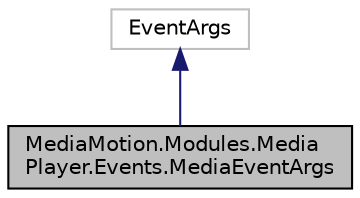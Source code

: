 digraph "MediaMotion.Modules.MediaPlayer.Events.MediaEventArgs"
{
  edge [fontname="Helvetica",fontsize="10",labelfontname="Helvetica",labelfontsize="10"];
  node [fontname="Helvetica",fontsize="10",shape=record];
  Node1 [label="MediaMotion.Modules.Media\lPlayer.Events.MediaEventArgs",height=0.2,width=0.4,color="black", fillcolor="grey75", style="filled", fontcolor="black"];
  Node2 -> Node1 [dir="back",color="midnightblue",fontsize="10",style="solid"];
  Node2 [label="EventArgs",height=0.2,width=0.4,color="grey75", fillcolor="white", style="filled"];
}
